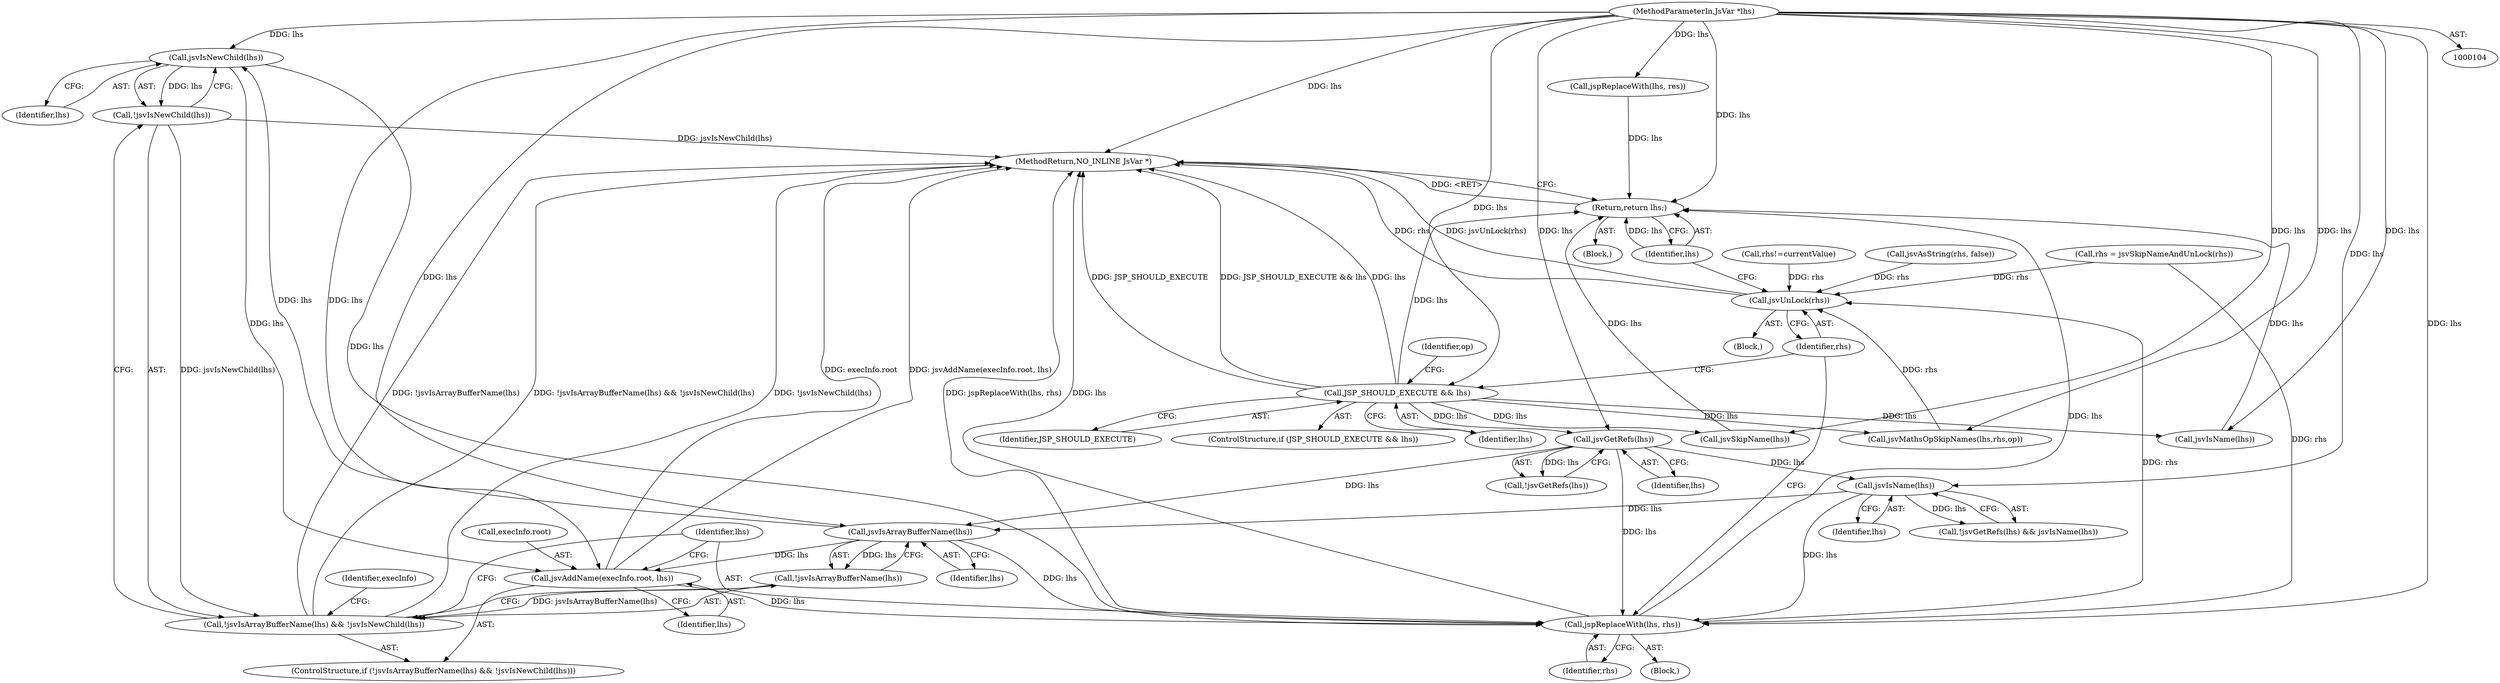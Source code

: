 digraph "0_Espruino_bf4416ab9129ee3afd56739ea4e3cd0da5484b6b@pointer" {
"1000220" [label="(Call,jsvIsNewChild(lhs))"];
"1000217" [label="(Call,jsvIsArrayBufferName(lhs))"];
"1000209" [label="(Call,jsvGetRefs(lhs))"];
"1000197" [label="(Call,JSP_SHOULD_EXECUTE && lhs)"];
"1000105" [label="(MethodParameterIn,JsVar *lhs)"];
"1000211" [label="(Call,jsvIsName(lhs))"];
"1000219" [label="(Call,!jsvIsNewChild(lhs))"];
"1000215" [label="(Call,!jsvIsArrayBufferName(lhs) && !jsvIsNewChild(lhs))"];
"1000222" [label="(Call,jsvAddName(execInfo.root, lhs))"];
"1000227" [label="(Call,jspReplaceWith(lhs, rhs))"];
"1000380" [label="(Call,jsvUnLock(rhs))"];
"1000382" [label="(Return,return lhs;)"];
"1000197" [label="(Call,JSP_SHOULD_EXECUTE && lhs)"];
"1000382" [label="(Return,return lhs;)"];
"1000198" [label="(Identifier,JSP_SHOULD_EXECUTE)"];
"1000196" [label="(ControlStructure,if (JSP_SHOULD_EXECUTE && lhs))"];
"1000224" [label="(Identifier,execInfo)"];
"1000330" [label="(Call,jsvSkipName(lhs))"];
"1000220" [label="(Call,jsvIsNewChild(lhs))"];
"1000345" [label="(Call,rhs!=currentValue)"];
"1000221" [label="(Identifier,lhs)"];
"1000212" [label="(Identifier,lhs)"];
"1000371" [label="(Call,jsvMathsOpSkipNames(lhs,rhs,op))"];
"1000223" [label="(Call,execInfo.root)"];
"1000215" [label="(Call,!jsvIsArrayBufferName(lhs) && !jsvIsNewChild(lhs))"];
"1000222" [label="(Call,jsvAddName(execInfo.root, lhs))"];
"1000381" [label="(Identifier,rhs)"];
"1000205" [label="(Block,)"];
"1000380" [label="(Call,jsvUnLock(rhs))"];
"1000210" [label="(Identifier,lhs)"];
"1000219" [label="(Call,!jsvIsNewChild(lhs))"];
"1000216" [label="(Call,!jsvIsArrayBufferName(lhs))"];
"1000214" [label="(ControlStructure,if (!jsvIsArrayBufferName(lhs) && !jsvIsNewChild(lhs)))"];
"1000203" [label="(Identifier,op)"];
"1000211" [label="(Call,jsvIsName(lhs))"];
"1000375" [label="(Call,jspReplaceWith(lhs, res))"];
"1000217" [label="(Call,jsvIsArrayBufferName(lhs))"];
"1000229" [label="(Identifier,rhs)"];
"1000207" [label="(Call,!jsvGetRefs(lhs) && jsvIsName(lhs))"];
"1000106" [label="(Block,)"];
"1000228" [label="(Identifier,lhs)"];
"1000383" [label="(Identifier,lhs)"];
"1000226" [label="(Identifier,lhs)"];
"1000179" [label="(Block,)"];
"1000192" [label="(Call,rhs = jsvSkipNameAndUnLock(rhs))"];
"1000218" [label="(Identifier,lhs)"];
"1000209" [label="(Call,jsvGetRefs(lhs))"];
"1000105" [label="(MethodParameterIn,JsVar *lhs)"];
"1000208" [label="(Call,!jsvGetRefs(lhs))"];
"1000199" [label="(Identifier,lhs)"];
"1000352" [label="(Call,jsvAsString(rhs, false))"];
"1000384" [label="(MethodReturn,NO_INLINE JsVar *)"];
"1000324" [label="(Call,jsvIsName(lhs))"];
"1000227" [label="(Call,jspReplaceWith(lhs, rhs))"];
"1000220" -> "1000219"  [label="AST: "];
"1000220" -> "1000221"  [label="CFG: "];
"1000221" -> "1000220"  [label="AST: "];
"1000219" -> "1000220"  [label="CFG: "];
"1000220" -> "1000219"  [label="DDG: lhs"];
"1000217" -> "1000220"  [label="DDG: lhs"];
"1000105" -> "1000220"  [label="DDG: lhs"];
"1000220" -> "1000222"  [label="DDG: lhs"];
"1000220" -> "1000227"  [label="DDG: lhs"];
"1000217" -> "1000216"  [label="AST: "];
"1000217" -> "1000218"  [label="CFG: "];
"1000218" -> "1000217"  [label="AST: "];
"1000216" -> "1000217"  [label="CFG: "];
"1000217" -> "1000216"  [label="DDG: lhs"];
"1000209" -> "1000217"  [label="DDG: lhs"];
"1000211" -> "1000217"  [label="DDG: lhs"];
"1000105" -> "1000217"  [label="DDG: lhs"];
"1000217" -> "1000222"  [label="DDG: lhs"];
"1000217" -> "1000227"  [label="DDG: lhs"];
"1000209" -> "1000208"  [label="AST: "];
"1000209" -> "1000210"  [label="CFG: "];
"1000210" -> "1000209"  [label="AST: "];
"1000208" -> "1000209"  [label="CFG: "];
"1000209" -> "1000208"  [label="DDG: lhs"];
"1000197" -> "1000209"  [label="DDG: lhs"];
"1000105" -> "1000209"  [label="DDG: lhs"];
"1000209" -> "1000211"  [label="DDG: lhs"];
"1000209" -> "1000227"  [label="DDG: lhs"];
"1000197" -> "1000196"  [label="AST: "];
"1000197" -> "1000198"  [label="CFG: "];
"1000197" -> "1000199"  [label="CFG: "];
"1000198" -> "1000197"  [label="AST: "];
"1000199" -> "1000197"  [label="AST: "];
"1000203" -> "1000197"  [label="CFG: "];
"1000381" -> "1000197"  [label="CFG: "];
"1000197" -> "1000384"  [label="DDG: JSP_SHOULD_EXECUTE && lhs"];
"1000197" -> "1000384"  [label="DDG: lhs"];
"1000197" -> "1000384"  [label="DDG: JSP_SHOULD_EXECUTE"];
"1000105" -> "1000197"  [label="DDG: lhs"];
"1000197" -> "1000324"  [label="DDG: lhs"];
"1000197" -> "1000330"  [label="DDG: lhs"];
"1000197" -> "1000371"  [label="DDG: lhs"];
"1000197" -> "1000382"  [label="DDG: lhs"];
"1000105" -> "1000104"  [label="AST: "];
"1000105" -> "1000384"  [label="DDG: lhs"];
"1000105" -> "1000211"  [label="DDG: lhs"];
"1000105" -> "1000222"  [label="DDG: lhs"];
"1000105" -> "1000227"  [label="DDG: lhs"];
"1000105" -> "1000324"  [label="DDG: lhs"];
"1000105" -> "1000330"  [label="DDG: lhs"];
"1000105" -> "1000371"  [label="DDG: lhs"];
"1000105" -> "1000375"  [label="DDG: lhs"];
"1000105" -> "1000382"  [label="DDG: lhs"];
"1000211" -> "1000207"  [label="AST: "];
"1000211" -> "1000212"  [label="CFG: "];
"1000212" -> "1000211"  [label="AST: "];
"1000207" -> "1000211"  [label="CFG: "];
"1000211" -> "1000207"  [label="DDG: lhs"];
"1000211" -> "1000227"  [label="DDG: lhs"];
"1000219" -> "1000215"  [label="AST: "];
"1000215" -> "1000219"  [label="CFG: "];
"1000219" -> "1000384"  [label="DDG: jsvIsNewChild(lhs)"];
"1000219" -> "1000215"  [label="DDG: jsvIsNewChild(lhs)"];
"1000215" -> "1000214"  [label="AST: "];
"1000215" -> "1000216"  [label="CFG: "];
"1000216" -> "1000215"  [label="AST: "];
"1000224" -> "1000215"  [label="CFG: "];
"1000228" -> "1000215"  [label="CFG: "];
"1000215" -> "1000384"  [label="DDG: !jsvIsArrayBufferName(lhs)"];
"1000215" -> "1000384"  [label="DDG: !jsvIsNewChild(lhs)"];
"1000215" -> "1000384"  [label="DDG: !jsvIsArrayBufferName(lhs) && !jsvIsNewChild(lhs)"];
"1000216" -> "1000215"  [label="DDG: jsvIsArrayBufferName(lhs)"];
"1000222" -> "1000214"  [label="AST: "];
"1000222" -> "1000226"  [label="CFG: "];
"1000223" -> "1000222"  [label="AST: "];
"1000226" -> "1000222"  [label="AST: "];
"1000228" -> "1000222"  [label="CFG: "];
"1000222" -> "1000384"  [label="DDG: execInfo.root"];
"1000222" -> "1000384"  [label="DDG: jsvAddName(execInfo.root, lhs)"];
"1000222" -> "1000227"  [label="DDG: lhs"];
"1000227" -> "1000205"  [label="AST: "];
"1000227" -> "1000229"  [label="CFG: "];
"1000228" -> "1000227"  [label="AST: "];
"1000229" -> "1000227"  [label="AST: "];
"1000381" -> "1000227"  [label="CFG: "];
"1000227" -> "1000384"  [label="DDG: jspReplaceWith(lhs, rhs)"];
"1000227" -> "1000384"  [label="DDG: lhs"];
"1000192" -> "1000227"  [label="DDG: rhs"];
"1000227" -> "1000380"  [label="DDG: rhs"];
"1000227" -> "1000382"  [label="DDG: lhs"];
"1000380" -> "1000179"  [label="AST: "];
"1000380" -> "1000381"  [label="CFG: "];
"1000381" -> "1000380"  [label="AST: "];
"1000383" -> "1000380"  [label="CFG: "];
"1000380" -> "1000384"  [label="DDG: jsvUnLock(rhs)"];
"1000380" -> "1000384"  [label="DDG: rhs"];
"1000352" -> "1000380"  [label="DDG: rhs"];
"1000371" -> "1000380"  [label="DDG: rhs"];
"1000192" -> "1000380"  [label="DDG: rhs"];
"1000345" -> "1000380"  [label="DDG: rhs"];
"1000382" -> "1000106"  [label="AST: "];
"1000382" -> "1000383"  [label="CFG: "];
"1000383" -> "1000382"  [label="AST: "];
"1000384" -> "1000382"  [label="CFG: "];
"1000382" -> "1000384"  [label="DDG: <RET>"];
"1000383" -> "1000382"  [label="DDG: lhs"];
"1000324" -> "1000382"  [label="DDG: lhs"];
"1000375" -> "1000382"  [label="DDG: lhs"];
"1000330" -> "1000382"  [label="DDG: lhs"];
}
